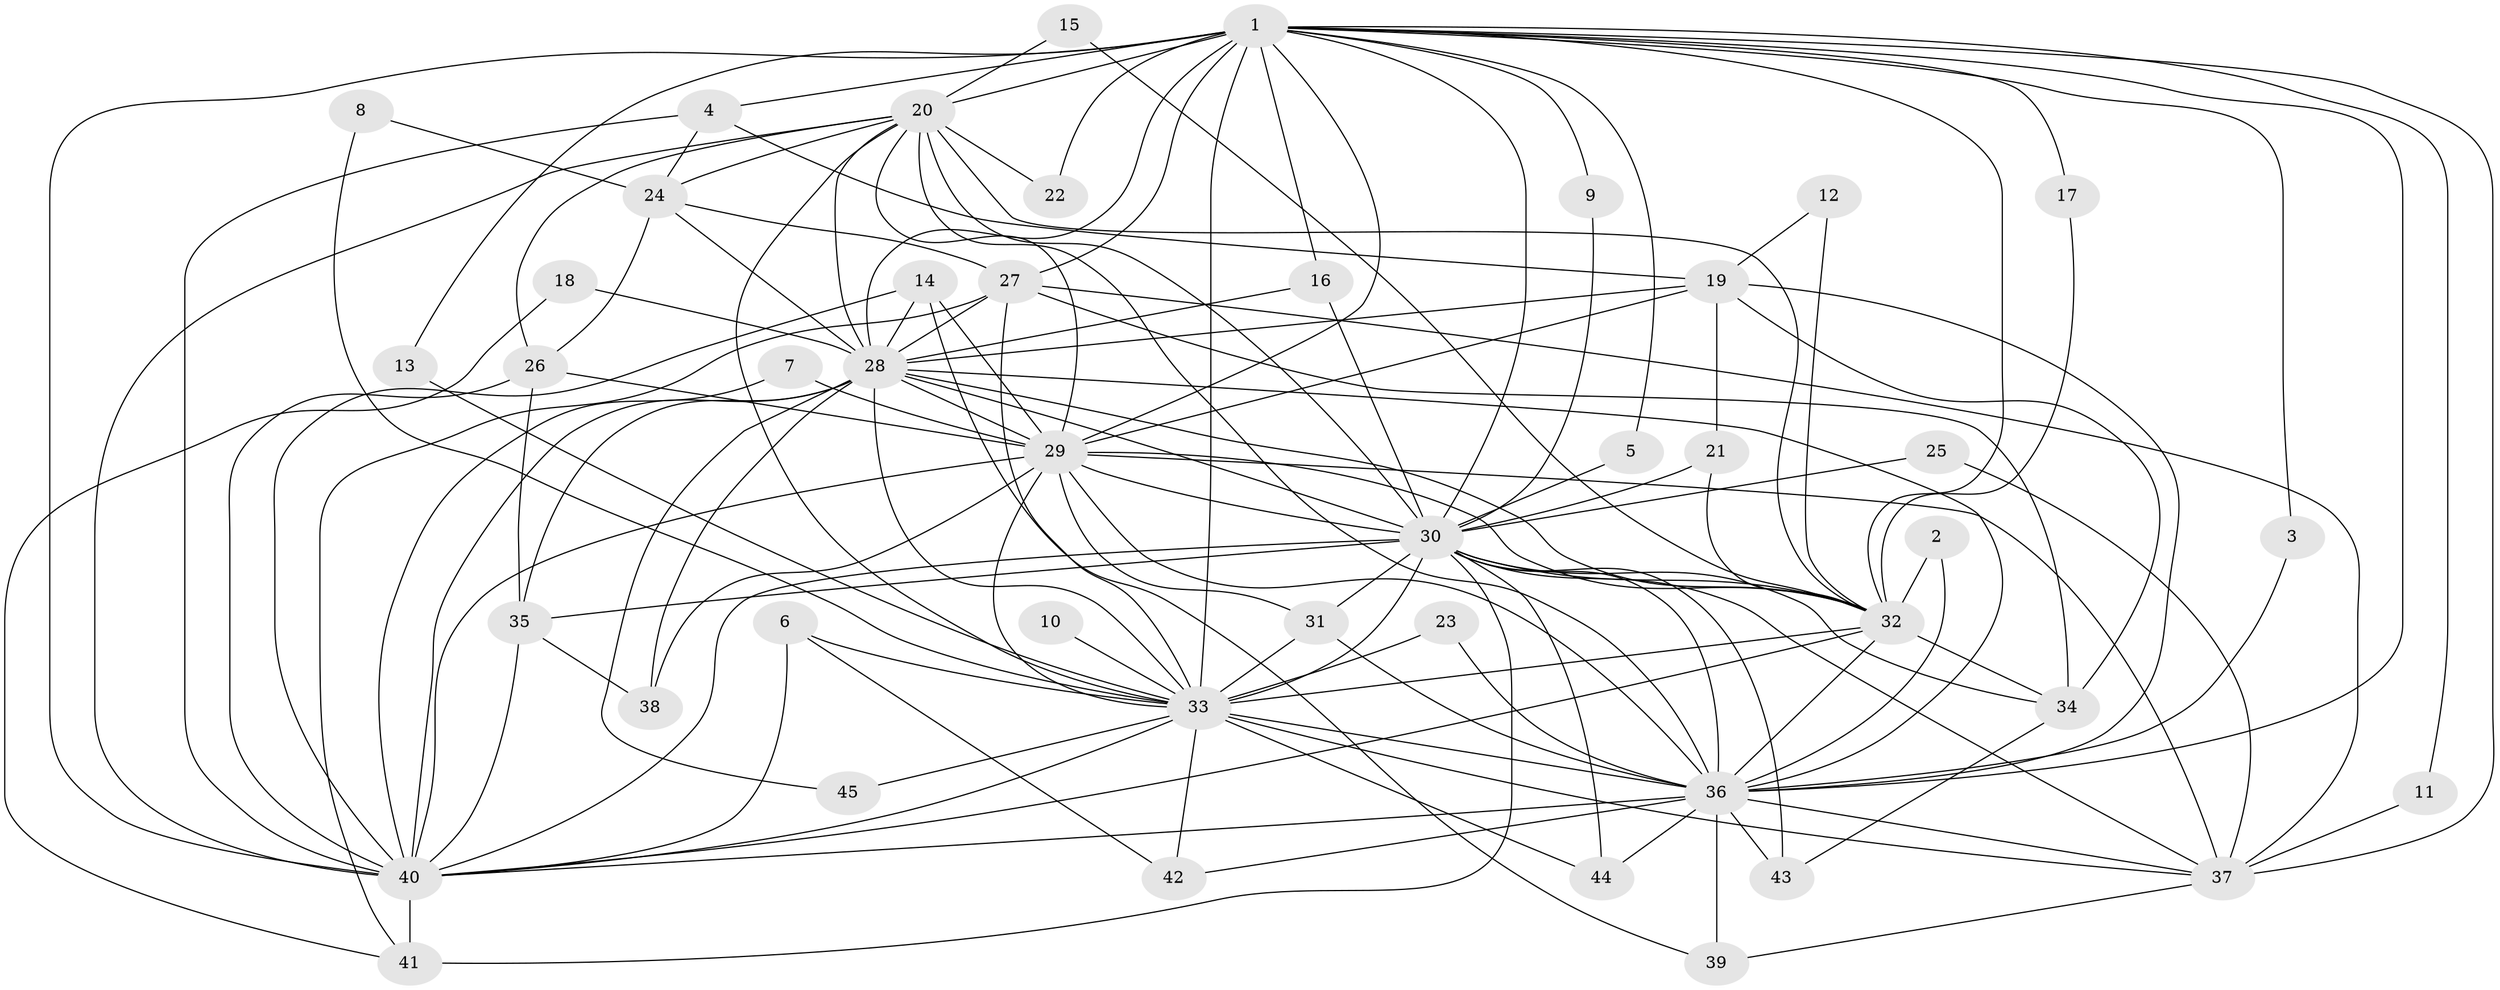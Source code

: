 // original degree distribution, {16: 0.011235955056179775, 18: 0.02247191011235955, 14: 0.011235955056179775, 17: 0.033707865168539325, 21: 0.011235955056179775, 23: 0.011235955056179775, 26: 0.011235955056179775, 5: 0.0449438202247191, 3: 0.1797752808988764, 7: 0.033707865168539325, 2: 0.5280898876404494, 4: 0.10112359550561797}
// Generated by graph-tools (version 1.1) at 2025/25/03/09/25 03:25:46]
// undirected, 45 vertices, 133 edges
graph export_dot {
graph [start="1"]
  node [color=gray90,style=filled];
  1;
  2;
  3;
  4;
  5;
  6;
  7;
  8;
  9;
  10;
  11;
  12;
  13;
  14;
  15;
  16;
  17;
  18;
  19;
  20;
  21;
  22;
  23;
  24;
  25;
  26;
  27;
  28;
  29;
  30;
  31;
  32;
  33;
  34;
  35;
  36;
  37;
  38;
  39;
  40;
  41;
  42;
  43;
  44;
  45;
  1 -- 3 [weight=1.0];
  1 -- 4 [weight=1.0];
  1 -- 5 [weight=1.0];
  1 -- 9 [weight=1.0];
  1 -- 11 [weight=1.0];
  1 -- 13 [weight=1.0];
  1 -- 16 [weight=1.0];
  1 -- 17 [weight=1.0];
  1 -- 20 [weight=3.0];
  1 -- 22 [weight=1.0];
  1 -- 27 [weight=2.0];
  1 -- 28 [weight=2.0];
  1 -- 29 [weight=2.0];
  1 -- 30 [weight=3.0];
  1 -- 32 [weight=2.0];
  1 -- 33 [weight=4.0];
  1 -- 36 [weight=2.0];
  1 -- 37 [weight=1.0];
  1 -- 40 [weight=2.0];
  2 -- 32 [weight=1.0];
  2 -- 36 [weight=1.0];
  3 -- 36 [weight=1.0];
  4 -- 19 [weight=1.0];
  4 -- 24 [weight=1.0];
  4 -- 40 [weight=1.0];
  5 -- 30 [weight=1.0];
  6 -- 33 [weight=1.0];
  6 -- 40 [weight=1.0];
  6 -- 42 [weight=1.0];
  7 -- 29 [weight=1.0];
  7 -- 40 [weight=1.0];
  8 -- 24 [weight=1.0];
  8 -- 33 [weight=1.0];
  9 -- 30 [weight=1.0];
  10 -- 33 [weight=1.0];
  11 -- 37 [weight=1.0];
  12 -- 19 [weight=1.0];
  12 -- 32 [weight=1.0];
  13 -- 33 [weight=1.0];
  14 -- 28 [weight=1.0];
  14 -- 29 [weight=1.0];
  14 -- 39 [weight=1.0];
  14 -- 40 [weight=1.0];
  15 -- 20 [weight=1.0];
  15 -- 32 [weight=1.0];
  16 -- 28 [weight=1.0];
  16 -- 30 [weight=1.0];
  17 -- 32 [weight=1.0];
  18 -- 28 [weight=1.0];
  18 -- 41 [weight=1.0];
  19 -- 21 [weight=1.0];
  19 -- 28 [weight=1.0];
  19 -- 29 [weight=1.0];
  19 -- 34 [weight=1.0];
  19 -- 36 [weight=1.0];
  20 -- 22 [weight=1.0];
  20 -- 24 [weight=1.0];
  20 -- 26 [weight=1.0];
  20 -- 28 [weight=1.0];
  20 -- 29 [weight=1.0];
  20 -- 30 [weight=1.0];
  20 -- 32 [weight=1.0];
  20 -- 33 [weight=1.0];
  20 -- 36 [weight=1.0];
  20 -- 40 [weight=1.0];
  21 -- 30 [weight=1.0];
  21 -- 32 [weight=1.0];
  23 -- 33 [weight=1.0];
  23 -- 36 [weight=1.0];
  24 -- 26 [weight=1.0];
  24 -- 27 [weight=1.0];
  24 -- 28 [weight=1.0];
  25 -- 30 [weight=1.0];
  25 -- 37 [weight=1.0];
  26 -- 29 [weight=1.0];
  26 -- 35 [weight=1.0];
  26 -- 40 [weight=1.0];
  27 -- 28 [weight=1.0];
  27 -- 33 [weight=1.0];
  27 -- 34 [weight=1.0];
  27 -- 37 [weight=1.0];
  27 -- 41 [weight=1.0];
  28 -- 29 [weight=1.0];
  28 -- 30 [weight=1.0];
  28 -- 32 [weight=1.0];
  28 -- 33 [weight=1.0];
  28 -- 35 [weight=1.0];
  28 -- 36 [weight=1.0];
  28 -- 38 [weight=1.0];
  28 -- 40 [weight=2.0];
  28 -- 45 [weight=1.0];
  29 -- 30 [weight=1.0];
  29 -- 31 [weight=1.0];
  29 -- 32 [weight=1.0];
  29 -- 33 [weight=1.0];
  29 -- 36 [weight=1.0];
  29 -- 37 [weight=1.0];
  29 -- 38 [weight=1.0];
  29 -- 40 [weight=2.0];
  30 -- 31 [weight=2.0];
  30 -- 32 [weight=1.0];
  30 -- 33 [weight=2.0];
  30 -- 34 [weight=1.0];
  30 -- 35 [weight=1.0];
  30 -- 36 [weight=1.0];
  30 -- 37 [weight=1.0];
  30 -- 40 [weight=1.0];
  30 -- 41 [weight=2.0];
  30 -- 43 [weight=1.0];
  30 -- 44 [weight=1.0];
  31 -- 33 [weight=1.0];
  31 -- 36 [weight=1.0];
  32 -- 33 [weight=2.0];
  32 -- 34 [weight=1.0];
  32 -- 36 [weight=2.0];
  32 -- 40 [weight=1.0];
  33 -- 36 [weight=1.0];
  33 -- 37 [weight=1.0];
  33 -- 40 [weight=1.0];
  33 -- 42 [weight=1.0];
  33 -- 44 [weight=1.0];
  33 -- 45 [weight=1.0];
  34 -- 43 [weight=1.0];
  35 -- 38 [weight=1.0];
  35 -- 40 [weight=1.0];
  36 -- 37 [weight=1.0];
  36 -- 39 [weight=1.0];
  36 -- 40 [weight=1.0];
  36 -- 42 [weight=1.0];
  36 -- 43 [weight=1.0];
  36 -- 44 [weight=1.0];
  37 -- 39 [weight=1.0];
  40 -- 41 [weight=1.0];
}
